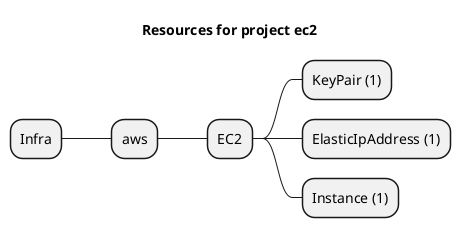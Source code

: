 @startmindmap
title Resources for project ec2
skinparam monochrome true
+ Infra
++ aws
+++ EC2
++++ KeyPair (1)
++++ ElasticIpAddress (1)
++++ Instance (1)
@endmindmap